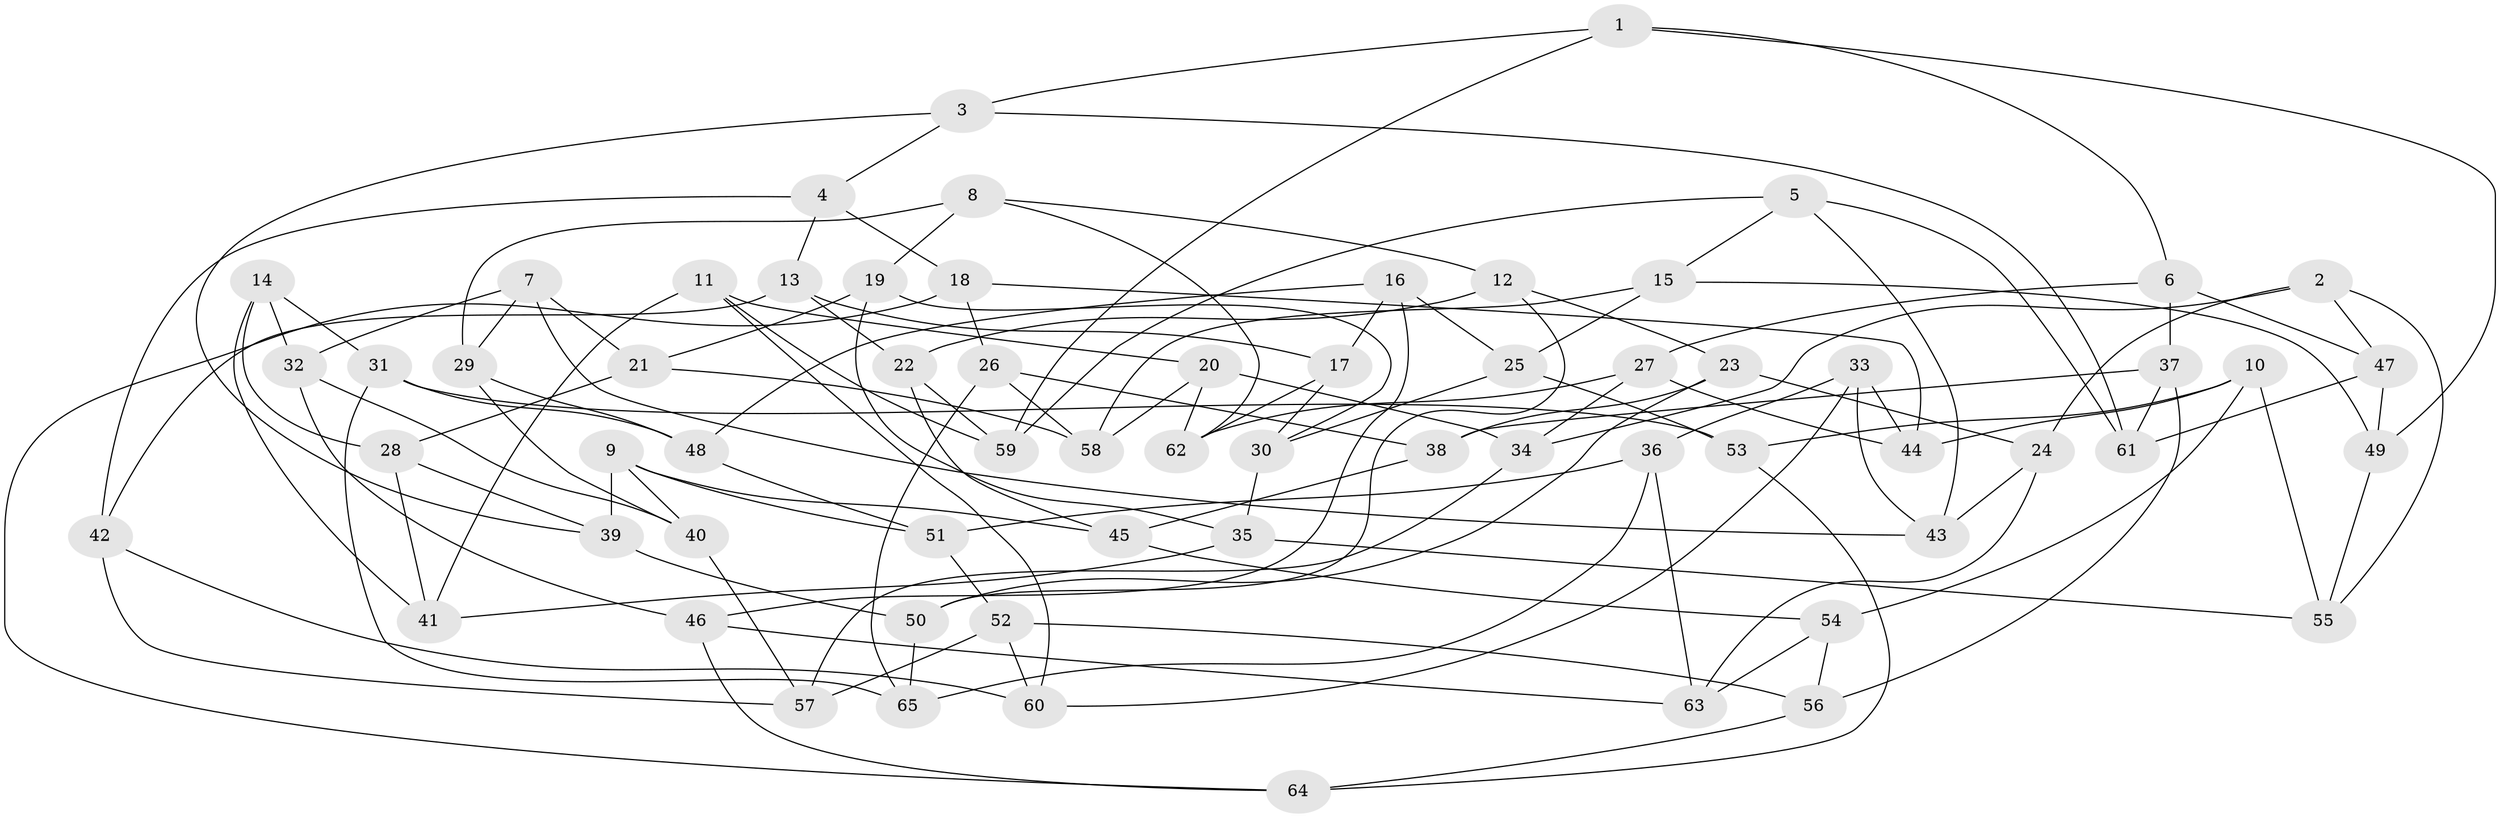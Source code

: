 // Generated by graph-tools (version 1.1) at 2025/11/02/27/25 16:11:44]
// undirected, 65 vertices, 130 edges
graph export_dot {
graph [start="1"]
  node [color=gray90,style=filled];
  1;
  2;
  3;
  4;
  5;
  6;
  7;
  8;
  9;
  10;
  11;
  12;
  13;
  14;
  15;
  16;
  17;
  18;
  19;
  20;
  21;
  22;
  23;
  24;
  25;
  26;
  27;
  28;
  29;
  30;
  31;
  32;
  33;
  34;
  35;
  36;
  37;
  38;
  39;
  40;
  41;
  42;
  43;
  44;
  45;
  46;
  47;
  48;
  49;
  50;
  51;
  52;
  53;
  54;
  55;
  56;
  57;
  58;
  59;
  60;
  61;
  62;
  63;
  64;
  65;
  1 -- 49;
  1 -- 3;
  1 -- 59;
  1 -- 6;
  2 -- 47;
  2 -- 34;
  2 -- 55;
  2 -- 24;
  3 -- 61;
  3 -- 39;
  3 -- 4;
  4 -- 18;
  4 -- 42;
  4 -- 13;
  5 -- 59;
  5 -- 61;
  5 -- 43;
  5 -- 15;
  6 -- 37;
  6 -- 47;
  6 -- 27;
  7 -- 29;
  7 -- 43;
  7 -- 32;
  7 -- 21;
  8 -- 19;
  8 -- 12;
  8 -- 29;
  8 -- 62;
  9 -- 40;
  9 -- 39;
  9 -- 45;
  9 -- 51;
  10 -- 44;
  10 -- 54;
  10 -- 53;
  10 -- 55;
  11 -- 60;
  11 -- 41;
  11 -- 59;
  11 -- 20;
  12 -- 23;
  12 -- 22;
  12 -- 50;
  13 -- 22;
  13 -- 17;
  13 -- 42;
  14 -- 41;
  14 -- 32;
  14 -- 31;
  14 -- 28;
  15 -- 25;
  15 -- 49;
  15 -- 58;
  16 -- 17;
  16 -- 46;
  16 -- 25;
  16 -- 48;
  17 -- 30;
  17 -- 62;
  18 -- 64;
  18 -- 44;
  18 -- 26;
  19 -- 35;
  19 -- 30;
  19 -- 21;
  20 -- 62;
  20 -- 34;
  20 -- 58;
  21 -- 28;
  21 -- 58;
  22 -- 45;
  22 -- 59;
  23 -- 38;
  23 -- 24;
  23 -- 50;
  24 -- 63;
  24 -- 43;
  25 -- 30;
  25 -- 53;
  26 -- 38;
  26 -- 58;
  26 -- 65;
  27 -- 62;
  27 -- 34;
  27 -- 44;
  28 -- 41;
  28 -- 39;
  29 -- 40;
  29 -- 48;
  30 -- 35;
  31 -- 65;
  31 -- 53;
  31 -- 48;
  32 -- 46;
  32 -- 40;
  33 -- 44;
  33 -- 36;
  33 -- 60;
  33 -- 43;
  34 -- 57;
  35 -- 55;
  35 -- 41;
  36 -- 63;
  36 -- 51;
  36 -- 65;
  37 -- 56;
  37 -- 38;
  37 -- 61;
  38 -- 45;
  39 -- 50;
  40 -- 57;
  42 -- 60;
  42 -- 57;
  45 -- 54;
  46 -- 64;
  46 -- 63;
  47 -- 61;
  47 -- 49;
  48 -- 51;
  49 -- 55;
  50 -- 65;
  51 -- 52;
  52 -- 60;
  52 -- 57;
  52 -- 56;
  53 -- 64;
  54 -- 56;
  54 -- 63;
  56 -- 64;
}
